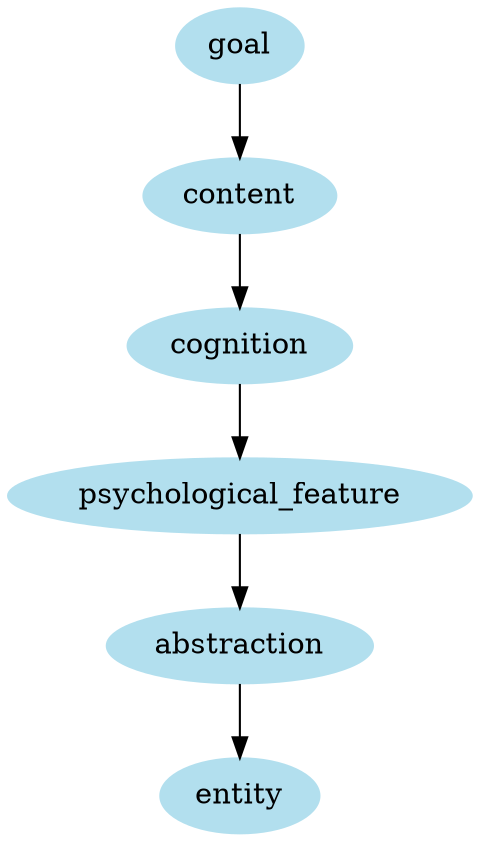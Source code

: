 digraph unix {
	node [color=lightblue2 style=filled]
	size="6,6"
	goal -> content
	content -> cognition
	cognition -> psychological_feature
	psychological_feature -> abstraction
	abstraction -> entity
}
